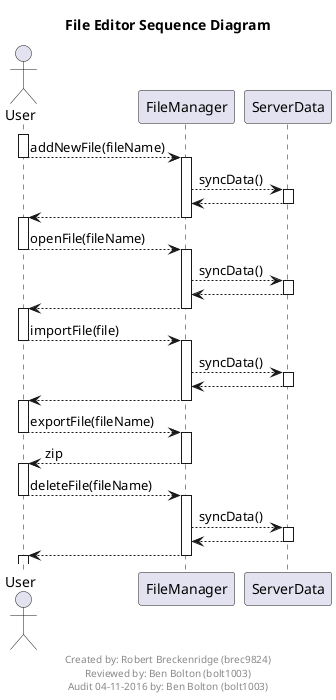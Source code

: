 @startuml
scale max 700 width

title File Editor Sequence Diagram

footer
Created by: Robert Breckenridge (brec9824) 
Reviewed by: Ben Bolton (bolt1003)
Audit 04-11-2016 by: Ben Bolton (bolt1003)
endfooter

actor User

''''''''''''''''''''''''''
'Add New File
''''''''''''''''''''''''''

activate User
User --> FileManager : addNewFile(fileName)
deactivate User

activate FileManager
FileManager --> ServerData : syncData()

activate ServerData
ServerData --> FileManager
deactivate ServerData

FileManager --> User
deactivate FileManager
activate User

'''''''''''''''''''''''
'Open file
'''''''''''''''''''''''

User --> FileManager : openFile(fileName)
deactivate User

activate FileManager
FileManager --> ServerData : syncData()

activate ServerData
ServerData --> FileManager
deactivate ServerData

FileManager --> User
deactivate FileManager
activate User

'''''''''''''''''''''''''''
'Import File
'''''''''''''''''''''''''''
User --> FileManager : importFile(file)
deactivate User

activate FileManager
FileManager --> ServerData : syncData()

activate ServerData
ServerData --> FileManager
deactivate ServerData

FileManager --> User
deactivate FileManager
activate User

'''''''''''''''''''''''
'Export file
'''''''''''''''''''''''

User --> FileManager : exportFile(fileName)
deactivate User

activate FileManager
FileManager --> User : zip
deactivate FileManager

activate User

'''''''''''''''''''''''
'Delete file
'''''''''''''''''''''''

User --> FileManager : deleteFile(fileName)
deactivate User

activate FileManager
FileManager --> ServerData : syncData()

activate ServerData
ServerData --> FileManager
deactivate ServerData

FileManager --> User
deactivate FileManager
activate User

@enduml
